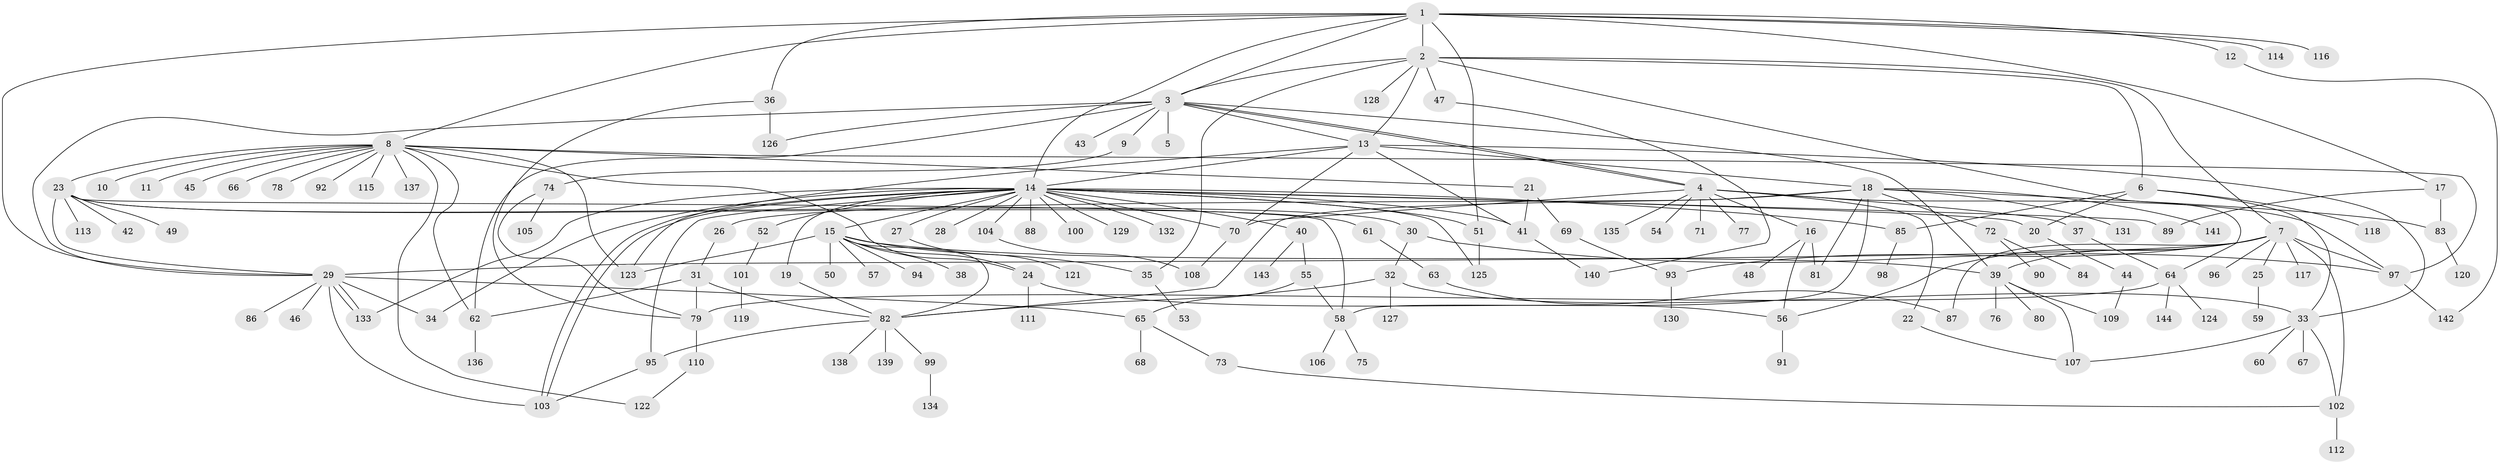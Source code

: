 // coarse degree distribution, {1: 0.8596491228070176, 2: 0.03508771929824561, 4: 0.017543859649122806, 7: 0.017543859649122806, 5: 0.017543859649122806, 41: 0.017543859649122806, 3: 0.017543859649122806, 9: 0.017543859649122806}
// Generated by graph-tools (version 1.1) at 2025/50/03/04/25 21:50:24]
// undirected, 144 vertices, 206 edges
graph export_dot {
graph [start="1"]
  node [color=gray90,style=filled];
  1;
  2;
  3;
  4;
  5;
  6;
  7;
  8;
  9;
  10;
  11;
  12;
  13;
  14;
  15;
  16;
  17;
  18;
  19;
  20;
  21;
  22;
  23;
  24;
  25;
  26;
  27;
  28;
  29;
  30;
  31;
  32;
  33;
  34;
  35;
  36;
  37;
  38;
  39;
  40;
  41;
  42;
  43;
  44;
  45;
  46;
  47;
  48;
  49;
  50;
  51;
  52;
  53;
  54;
  55;
  56;
  57;
  58;
  59;
  60;
  61;
  62;
  63;
  64;
  65;
  66;
  67;
  68;
  69;
  70;
  71;
  72;
  73;
  74;
  75;
  76;
  77;
  78;
  79;
  80;
  81;
  82;
  83;
  84;
  85;
  86;
  87;
  88;
  89;
  90;
  91;
  92;
  93;
  94;
  95;
  96;
  97;
  98;
  99;
  100;
  101;
  102;
  103;
  104;
  105;
  106;
  107;
  108;
  109;
  110;
  111;
  112;
  113;
  114;
  115;
  116;
  117;
  118;
  119;
  120;
  121;
  122;
  123;
  124;
  125;
  126;
  127;
  128;
  129;
  130;
  131;
  132;
  133;
  134;
  135;
  136;
  137;
  138;
  139;
  140;
  141;
  142;
  143;
  144;
  1 -- 2;
  1 -- 3;
  1 -- 8;
  1 -- 12;
  1 -- 14;
  1 -- 17;
  1 -- 29;
  1 -- 36;
  1 -- 51;
  1 -- 114;
  1 -- 116;
  2 -- 3;
  2 -- 6;
  2 -- 7;
  2 -- 13;
  2 -- 35;
  2 -- 47;
  2 -- 64;
  2 -- 128;
  3 -- 4;
  3 -- 4;
  3 -- 5;
  3 -- 9;
  3 -- 13;
  3 -- 29;
  3 -- 39;
  3 -- 43;
  3 -- 62;
  3 -- 126;
  4 -- 16;
  4 -- 22;
  4 -- 37;
  4 -- 54;
  4 -- 70;
  4 -- 71;
  4 -- 77;
  4 -- 97;
  4 -- 135;
  6 -- 20;
  6 -- 33;
  6 -- 85;
  6 -- 118;
  7 -- 25;
  7 -- 29;
  7 -- 39;
  7 -- 56;
  7 -- 87;
  7 -- 93;
  7 -- 96;
  7 -- 97;
  7 -- 102;
  7 -- 117;
  8 -- 10;
  8 -- 11;
  8 -- 21;
  8 -- 23;
  8 -- 24;
  8 -- 45;
  8 -- 62;
  8 -- 66;
  8 -- 78;
  8 -- 92;
  8 -- 97;
  8 -- 115;
  8 -- 122;
  8 -- 123;
  8 -- 137;
  9 -- 74;
  12 -- 142;
  13 -- 14;
  13 -- 18;
  13 -- 33;
  13 -- 41;
  13 -- 70;
  13 -- 123;
  14 -- 15;
  14 -- 19;
  14 -- 20;
  14 -- 27;
  14 -- 28;
  14 -- 34;
  14 -- 40;
  14 -- 41;
  14 -- 51;
  14 -- 52;
  14 -- 70;
  14 -- 85;
  14 -- 88;
  14 -- 89;
  14 -- 95;
  14 -- 100;
  14 -- 103;
  14 -- 103;
  14 -- 104;
  14 -- 125;
  14 -- 129;
  14 -- 132;
  14 -- 133;
  15 -- 24;
  15 -- 35;
  15 -- 38;
  15 -- 39;
  15 -- 50;
  15 -- 57;
  15 -- 82;
  15 -- 94;
  15 -- 123;
  16 -- 48;
  16 -- 56;
  16 -- 81;
  17 -- 83;
  17 -- 89;
  18 -- 26;
  18 -- 58;
  18 -- 72;
  18 -- 81;
  18 -- 82;
  18 -- 83;
  18 -- 131;
  18 -- 141;
  19 -- 82;
  20 -- 44;
  21 -- 41;
  21 -- 69;
  22 -- 107;
  23 -- 29;
  23 -- 30;
  23 -- 42;
  23 -- 49;
  23 -- 58;
  23 -- 61;
  23 -- 113;
  24 -- 56;
  24 -- 111;
  25 -- 59;
  26 -- 31;
  27 -- 121;
  29 -- 34;
  29 -- 46;
  29 -- 65;
  29 -- 86;
  29 -- 103;
  29 -- 133;
  29 -- 133;
  30 -- 32;
  30 -- 97;
  31 -- 62;
  31 -- 79;
  31 -- 82;
  32 -- 33;
  32 -- 82;
  32 -- 127;
  33 -- 60;
  33 -- 67;
  33 -- 102;
  33 -- 107;
  35 -- 53;
  36 -- 79;
  36 -- 126;
  37 -- 64;
  39 -- 76;
  39 -- 80;
  39 -- 107;
  39 -- 109;
  40 -- 55;
  40 -- 143;
  41 -- 140;
  44 -- 109;
  47 -- 140;
  51 -- 125;
  52 -- 101;
  55 -- 58;
  55 -- 65;
  56 -- 91;
  58 -- 75;
  58 -- 106;
  61 -- 63;
  62 -- 136;
  63 -- 87;
  64 -- 79;
  64 -- 124;
  64 -- 144;
  65 -- 68;
  65 -- 73;
  69 -- 93;
  70 -- 108;
  72 -- 84;
  72 -- 90;
  73 -- 102;
  74 -- 79;
  74 -- 105;
  79 -- 110;
  82 -- 95;
  82 -- 99;
  82 -- 138;
  82 -- 139;
  83 -- 120;
  85 -- 98;
  93 -- 130;
  95 -- 103;
  97 -- 142;
  99 -- 134;
  101 -- 119;
  102 -- 112;
  104 -- 108;
  110 -- 122;
}
